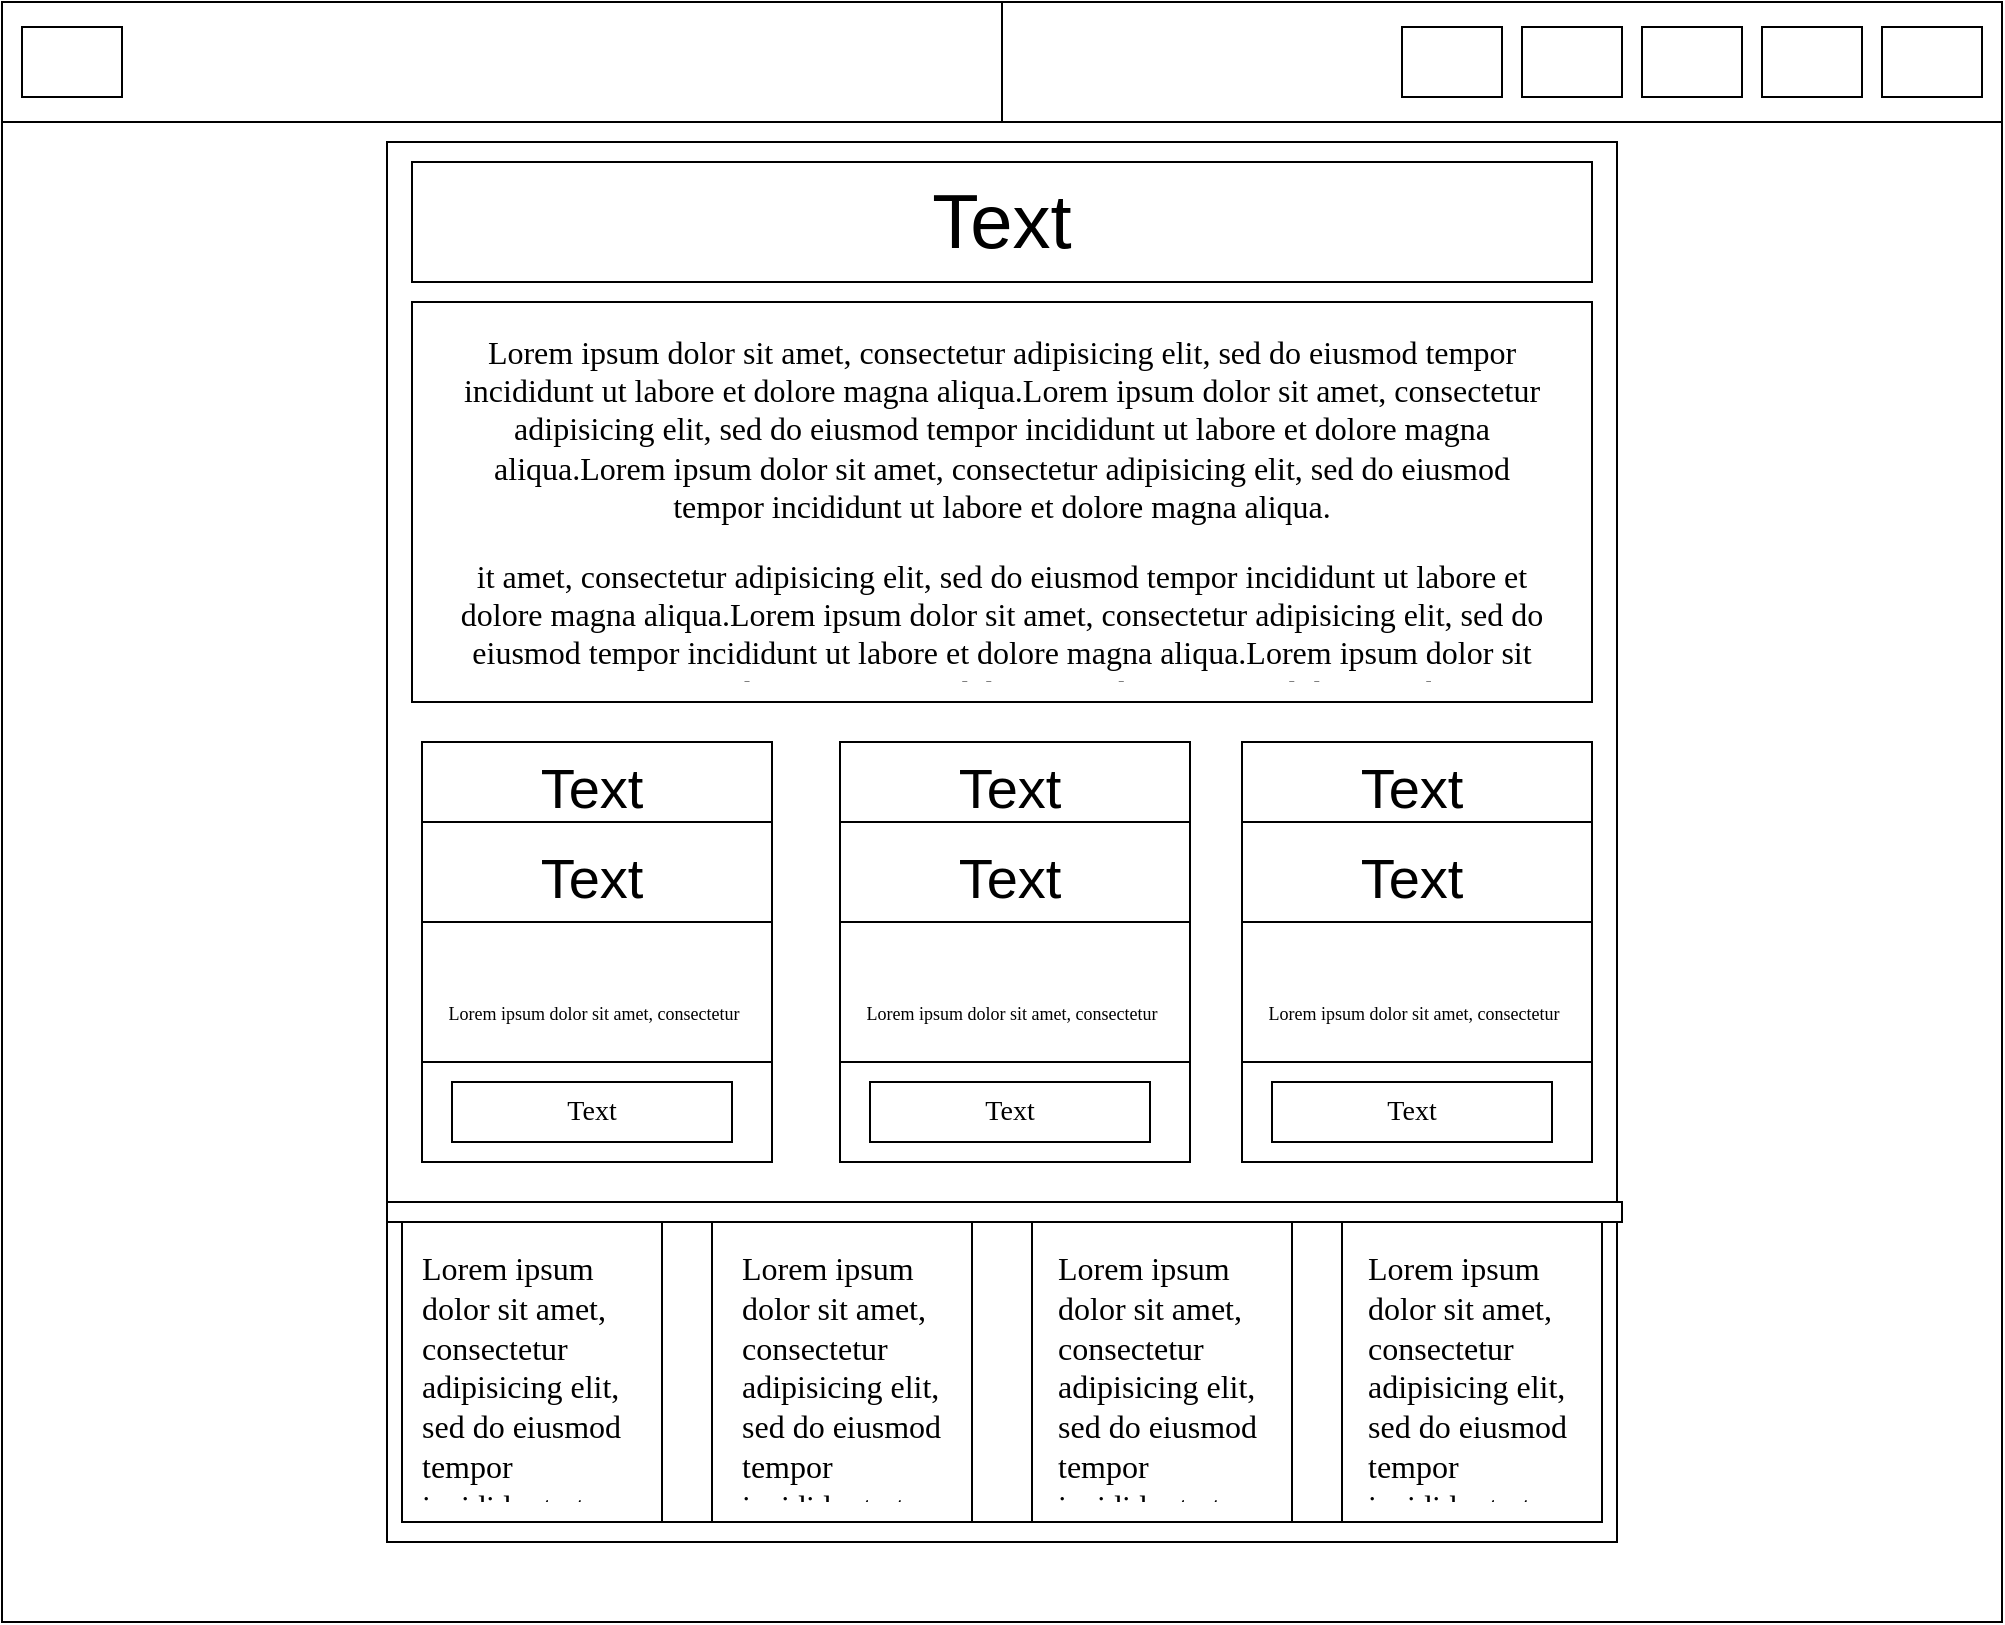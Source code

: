 <mxfile version="17.3.0" type="device"><diagram id="sCmZuz9rL1o4R61Hn5bC" name="Page-1"><mxGraphModel dx="1296" dy="732" grid="1" gridSize="10" guides="1" tooltips="1" connect="1" arrows="1" fold="1" page="1" pageScale="1" pageWidth="827" pageHeight="1169" math="0" shadow="0"><root><mxCell id="0"/><mxCell id="1" parent="0"/><mxCell id="Ye43mwPw9UrmLnNTIosq-1" value="" style="rounded=0;whiteSpace=wrap;html=1;" vertex="1" parent="1"><mxGeometry width="1000" height="810" as="geometry"/></mxCell><mxCell id="Ye43mwPw9UrmLnNTIosq-2" value="" style="rounded=0;whiteSpace=wrap;html=1;" vertex="1" parent="1"><mxGeometry width="1000" height="60" as="geometry"/></mxCell><mxCell id="Ye43mwPw9UrmLnNTIosq-3" value="" style="rounded=0;whiteSpace=wrap;html=1;" vertex="1" parent="1"><mxGeometry width="500" height="60" as="geometry"/></mxCell><mxCell id="Ye43mwPw9UrmLnNTIosq-9" value="" style="rounded=0;whiteSpace=wrap;html=1;" vertex="1" parent="1"><mxGeometry x="700" y="12.5" width="50" height="35" as="geometry"/></mxCell><mxCell id="Ye43mwPw9UrmLnNTIosq-10" value="" style="rounded=0;whiteSpace=wrap;html=1;" vertex="1" parent="1"><mxGeometry x="192.5" y="70" width="615" height="700" as="geometry"/></mxCell><mxCell id="Ye43mwPw9UrmLnNTIosq-11" value="" style="rounded=0;whiteSpace=wrap;html=1;" vertex="1" parent="1"><mxGeometry x="760" y="12.5" width="50" height="35" as="geometry"/></mxCell><mxCell id="Ye43mwPw9UrmLnNTIosq-12" value="" style="rounded=0;whiteSpace=wrap;html=1;" vertex="1" parent="1"><mxGeometry x="820" y="12.5" width="50" height="35" as="geometry"/></mxCell><mxCell id="Ye43mwPw9UrmLnNTIosq-13" value="" style="rounded=0;whiteSpace=wrap;html=1;" vertex="1" parent="1"><mxGeometry x="880" y="12.5" width="50" height="35" as="geometry"/></mxCell><mxCell id="Ye43mwPw9UrmLnNTIosq-14" value="" style="rounded=0;whiteSpace=wrap;html=1;" vertex="1" parent="1"><mxGeometry x="940" y="12.5" width="50" height="35" as="geometry"/></mxCell><mxCell id="Ye43mwPw9UrmLnNTIosq-15" value="" style="rounded=0;whiteSpace=wrap;html=1;" vertex="1" parent="1"><mxGeometry x="10" y="12.5" width="50" height="35" as="geometry"/></mxCell><mxCell id="Ye43mwPw9UrmLnNTIosq-16" value="" style="rounded=0;whiteSpace=wrap;html=1;" vertex="1" parent="1"><mxGeometry x="205" y="80" width="590" height="60" as="geometry"/></mxCell><mxCell id="Ye43mwPw9UrmLnNTIosq-17" value="" style="rounded=0;whiteSpace=wrap;html=1;" vertex="1" parent="1"><mxGeometry x="205" y="150" width="590" height="200" as="geometry"/></mxCell><mxCell id="Ye43mwPw9UrmLnNTIosq-18" value="&lt;p style=&quot;font-size: 16px&quot;&gt;&lt;font face=&quot;Georgia&quot; style=&quot;font-size: 16px&quot;&gt;&lt;span style=&quot;color: rgb(0 , 0 , 0) ; font-weight: normal&quot;&gt;Lorem ipsum dolor sit amet, consectetur adipisicing elit, sed do eiusmod tempor incididunt ut labore et dolore magna aliqua.&lt;/span&gt;Lorem ipsum dolor sit amet, consectetur adipisicing elit, sed do eiusmod tempor incididunt ut labore et dolore magna aliqua.Lorem ipsum dolor sit amet, consectetur adipisicing elit, sed do eiusmod tempor incididunt ut labore et dolore magna aliqua.&lt;/font&gt;&lt;/p&gt;&lt;span style=&quot;color: rgb(0 , 0 , 0) ; font-family: &amp;#34;georgia&amp;#34; ; font-size: 16px&quot;&gt;it amet, consectetur adipisicing elit, sed do eiusmod tempor incididunt ut labore et dolore magna aliqua.&lt;/span&gt;&lt;span style=&quot;font-family: &amp;#34;georgia&amp;#34; ; font-size: 16px&quot;&gt;Lorem ipsum dolor sit amet, consectetur adipisicing elit, sed do eiusmod tempor incididunt ut labore et dolore magna aliqua.Lorem ipsum dolor sit amet, consectetur adipisicing elit, sed do eiusmod tempor incididunt ut labore et dolore magna aliqua.&lt;/span&gt;" style="text;html=1;strokeColor=none;fillColor=none;spacing=5;spacingTop=-20;whiteSpace=wrap;overflow=hidden;rounded=0;align=center;" vertex="1" parent="1"><mxGeometry x="220" y="160" width="560" height="180" as="geometry"/></mxCell><mxCell id="Ye43mwPw9UrmLnNTIosq-19" value="Text" style="text;html=1;strokeColor=none;fillColor=none;align=center;verticalAlign=middle;whiteSpace=wrap;rounded=0;fontFamily=Helvetica;fontSize=38;" vertex="1" parent="1"><mxGeometry x="220" y="90" width="560" height="40" as="geometry"/></mxCell><mxCell id="Ye43mwPw9UrmLnNTIosq-28" value="" style="rounded=0;whiteSpace=wrap;html=1;labelBorderColor=default;fontFamily=Helvetica;fontSize=38;" vertex="1" parent="1"><mxGeometry x="424" y="530" width="140" height="30" as="geometry"/></mxCell><mxCell id="Ye43mwPw9UrmLnNTIosq-29" value="&lt;font style=&quot;font-size: 28px&quot;&gt;Text&lt;/font&gt;" style="text;html=1;strokeColor=none;fillColor=none;align=center;verticalAlign=middle;whiteSpace=wrap;rounded=0;labelBorderColor=none;fontFamily=Helvetica;fontSize=38;" vertex="1" parent="1"><mxGeometry x="424" y="370" width="140" height="20" as="geometry"/></mxCell><mxCell id="Ye43mwPw9UrmLnNTIosq-31" value="&lt;font style=&quot;font-size: 28px&quot;&gt;Text&lt;/font&gt;" style="text;html=1;strokeColor=none;fillColor=none;align=center;verticalAlign=middle;whiteSpace=wrap;rounded=0;labelBorderColor=none;fontFamily=Helvetica;fontSize=38;" vertex="1" parent="1"><mxGeometry x="424" y="415" width="140" height="20" as="geometry"/></mxCell><mxCell id="Ye43mwPw9UrmLnNTIosq-32" value="&lt;p style=&quot;text-align: center&quot;&gt;&lt;span style=&quot;color: rgb(0 , 0 , 0) ; font-weight: normal&quot;&gt;&lt;font style=&quot;font-size: 9px&quot;&gt;Lorem ipsum dolor sit amet, consectetur adipisicing elit, sed do eiusmod tempor incididunt ut labore et dolore magna aliqua.&lt;/font&gt;&lt;/span&gt;&lt;/p&gt;" style="text;html=1;strokeColor=none;fillColor=none;spacing=5;spacingTop=-20;whiteSpace=wrap;overflow=hidden;rounded=0;labelBorderColor=none;fontFamily=Georgia;fontSize=28;" vertex="1" parent="1"><mxGeometry x="414" y="455" width="160" height="55" as="geometry"/></mxCell><mxCell id="Ye43mwPw9UrmLnNTIosq-33" value="Text" style="text;html=1;strokeColor=none;fillColor=none;align=center;verticalAlign=middle;whiteSpace=wrap;rounded=0;labelBorderColor=none;fontFamily=Georgia;fontSize=14;" vertex="1" parent="1"><mxGeometry x="434" y="530" width="120" height="30" as="geometry"/></mxCell><mxCell id="Ye43mwPw9UrmLnNTIosq-34" value="" style="rounded=0;whiteSpace=wrap;html=1;fontFamily=Helvetica;fontSize=38;" vertex="1" parent="1"><mxGeometry x="419" y="370" width="175" height="210" as="geometry"/></mxCell><mxCell id="Ye43mwPw9UrmLnNTIosq-35" value="" style="rounded=0;whiteSpace=wrap;html=1;fontFamily=Helvetica;fontSize=38;labelBorderColor=default;" vertex="1" parent="1"><mxGeometry x="419" y="370" width="175" height="40" as="geometry"/></mxCell><mxCell id="Ye43mwPw9UrmLnNTIosq-36" value="" style="rounded=0;whiteSpace=wrap;html=1;labelBorderColor=default;fontFamily=Helvetica;fontSize=38;" vertex="1" parent="1"><mxGeometry x="419" y="410" width="175" height="50" as="geometry"/></mxCell><mxCell id="Ye43mwPw9UrmLnNTIosq-37" value="" style="rounded=0;whiteSpace=wrap;html=1;labelBorderColor=default;fontFamily=Helvetica;fontSize=38;" vertex="1" parent="1"><mxGeometry x="419" y="460" width="175" height="70" as="geometry"/></mxCell><mxCell id="Ye43mwPw9UrmLnNTIosq-38" value="" style="rounded=0;whiteSpace=wrap;html=1;labelBorderColor=default;fontFamily=Helvetica;fontSize=38;" vertex="1" parent="1"><mxGeometry x="434" y="540" width="140" height="30" as="geometry"/></mxCell><mxCell id="Ye43mwPw9UrmLnNTIosq-39" value="&lt;font style=&quot;font-size: 28px&quot;&gt;Text&lt;/font&gt;" style="text;html=1;strokeColor=none;fillColor=none;align=center;verticalAlign=middle;whiteSpace=wrap;rounded=0;labelBorderColor=none;fontFamily=Helvetica;fontSize=38;" vertex="1" parent="1"><mxGeometry x="434" y="380" width="140" height="20" as="geometry"/></mxCell><mxCell id="Ye43mwPw9UrmLnNTIosq-40" value="&lt;font style=&quot;font-size: 28px&quot;&gt;Text&lt;/font&gt;" style="text;html=1;strokeColor=none;fillColor=none;align=center;verticalAlign=middle;whiteSpace=wrap;rounded=0;labelBorderColor=none;fontFamily=Helvetica;fontSize=38;" vertex="1" parent="1"><mxGeometry x="434" y="425" width="140" height="20" as="geometry"/></mxCell><mxCell id="Ye43mwPw9UrmLnNTIosq-41" value="&lt;p style=&quot;text-align: center&quot;&gt;&lt;span style=&quot;color: rgb(0 , 0 , 0) ; font-weight: normal&quot;&gt;&lt;font style=&quot;font-size: 9px&quot;&gt;Lorem ipsum dolor sit amet, consectetur adipisicing elit, sed do eiusmod tempor incididunt ut labore et dolore magna aliqua.&lt;/font&gt;&lt;/span&gt;&lt;/p&gt;" style="text;html=1;strokeColor=none;fillColor=none;spacing=5;spacingTop=-20;whiteSpace=wrap;overflow=hidden;rounded=0;labelBorderColor=none;fontFamily=Georgia;fontSize=28;" vertex="1" parent="1"><mxGeometry x="424" y="465" width="160" height="55" as="geometry"/></mxCell><mxCell id="Ye43mwPw9UrmLnNTIosq-42" value="Text" style="text;html=1;strokeColor=none;fillColor=none;align=center;verticalAlign=middle;whiteSpace=wrap;rounded=0;labelBorderColor=none;fontFamily=Georgia;fontSize=14;" vertex="1" parent="1"><mxGeometry x="444" y="540" width="120" height="30" as="geometry"/></mxCell><mxCell id="Ye43mwPw9UrmLnNTIosq-43" value="" style="rounded=0;whiteSpace=wrap;html=1;fontFamily=Helvetica;fontSize=38;" vertex="1" parent="1"><mxGeometry x="620" y="370" width="175" height="210" as="geometry"/></mxCell><mxCell id="Ye43mwPw9UrmLnNTIosq-44" value="" style="rounded=0;whiteSpace=wrap;html=1;fontFamily=Helvetica;fontSize=38;labelBorderColor=default;" vertex="1" parent="1"><mxGeometry x="620" y="370" width="175" height="40" as="geometry"/></mxCell><mxCell id="Ye43mwPw9UrmLnNTIosq-45" value="" style="rounded=0;whiteSpace=wrap;html=1;labelBorderColor=default;fontFamily=Helvetica;fontSize=38;" vertex="1" parent="1"><mxGeometry x="620" y="410" width="175" height="50" as="geometry"/></mxCell><mxCell id="Ye43mwPw9UrmLnNTIosq-46" value="" style="rounded=0;whiteSpace=wrap;html=1;labelBorderColor=default;fontFamily=Helvetica;fontSize=38;" vertex="1" parent="1"><mxGeometry x="620" y="460" width="175" height="70" as="geometry"/></mxCell><mxCell id="Ye43mwPw9UrmLnNTIosq-47" value="" style="rounded=0;whiteSpace=wrap;html=1;labelBorderColor=default;fontFamily=Helvetica;fontSize=38;" vertex="1" parent="1"><mxGeometry x="635" y="540" width="140" height="30" as="geometry"/></mxCell><mxCell id="Ye43mwPw9UrmLnNTIosq-48" value="&lt;font style=&quot;font-size: 28px&quot;&gt;Text&lt;/font&gt;" style="text;html=1;strokeColor=none;fillColor=none;align=center;verticalAlign=middle;whiteSpace=wrap;rounded=0;labelBorderColor=none;fontFamily=Helvetica;fontSize=38;" vertex="1" parent="1"><mxGeometry x="635" y="380" width="140" height="20" as="geometry"/></mxCell><mxCell id="Ye43mwPw9UrmLnNTIosq-49" value="&lt;font style=&quot;font-size: 28px&quot;&gt;Text&lt;/font&gt;" style="text;html=1;strokeColor=none;fillColor=none;align=center;verticalAlign=middle;whiteSpace=wrap;rounded=0;labelBorderColor=none;fontFamily=Helvetica;fontSize=38;" vertex="1" parent="1"><mxGeometry x="635" y="425" width="140" height="20" as="geometry"/></mxCell><mxCell id="Ye43mwPw9UrmLnNTIosq-50" value="&lt;p style=&quot;text-align: center&quot;&gt;&lt;span style=&quot;color: rgb(0 , 0 , 0) ; font-weight: normal&quot;&gt;&lt;font style=&quot;font-size: 9px&quot;&gt;Lorem ipsum dolor sit amet, consectetur adipisicing elit, sed do eiusmod tempor incididunt ut labore et dolore magna aliqua.&lt;/font&gt;&lt;/span&gt;&lt;/p&gt;" style="text;html=1;strokeColor=none;fillColor=none;spacing=5;spacingTop=-20;whiteSpace=wrap;overflow=hidden;rounded=0;labelBorderColor=none;fontFamily=Georgia;fontSize=28;" vertex="1" parent="1"><mxGeometry x="625" y="465" width="160" height="55" as="geometry"/></mxCell><mxCell id="Ye43mwPw9UrmLnNTIosq-51" value="Text" style="text;html=1;strokeColor=none;fillColor=none;align=center;verticalAlign=middle;whiteSpace=wrap;rounded=0;labelBorderColor=none;fontFamily=Georgia;fontSize=14;" vertex="1" parent="1"><mxGeometry x="645" y="540" width="120" height="30" as="geometry"/></mxCell><mxCell id="Ye43mwPw9UrmLnNTIosq-66" value="" style="rounded=0;whiteSpace=wrap;html=1;labelBorderColor=default;fontFamily=Helvetica;fontSize=38;" vertex="1" parent="1"><mxGeometry x="215" y="530" width="140" height="30" as="geometry"/></mxCell><mxCell id="Ye43mwPw9UrmLnNTIosq-67" value="&lt;font style=&quot;font-size: 28px&quot;&gt;Text&lt;/font&gt;" style="text;html=1;strokeColor=none;fillColor=none;align=center;verticalAlign=middle;whiteSpace=wrap;rounded=0;labelBorderColor=none;fontFamily=Helvetica;fontSize=38;" vertex="1" parent="1"><mxGeometry x="215" y="370" width="140" height="20" as="geometry"/></mxCell><mxCell id="Ye43mwPw9UrmLnNTIosq-68" value="&lt;font style=&quot;font-size: 28px&quot;&gt;Text&lt;/font&gt;" style="text;html=1;strokeColor=none;fillColor=none;align=center;verticalAlign=middle;whiteSpace=wrap;rounded=0;labelBorderColor=none;fontFamily=Helvetica;fontSize=38;" vertex="1" parent="1"><mxGeometry x="215" y="415" width="140" height="20" as="geometry"/></mxCell><mxCell id="Ye43mwPw9UrmLnNTIosq-69" value="&lt;p style=&quot;text-align: center&quot;&gt;&lt;span style=&quot;color: rgb(0 , 0 , 0) ; font-weight: normal&quot;&gt;&lt;font style=&quot;font-size: 9px&quot;&gt;Lorem ipsum dolor sit amet, consectetur adipisicing elit, sed do eiusmod tempor incididunt ut labore et dolore magna aliqua.&lt;/font&gt;&lt;/span&gt;&lt;/p&gt;" style="text;html=1;strokeColor=none;fillColor=none;spacing=5;spacingTop=-20;whiteSpace=wrap;overflow=hidden;rounded=0;labelBorderColor=none;fontFamily=Georgia;fontSize=28;" vertex="1" parent="1"><mxGeometry x="205" y="455" width="160" height="55" as="geometry"/></mxCell><mxCell id="Ye43mwPw9UrmLnNTIosq-70" value="Text" style="text;html=1;strokeColor=none;fillColor=none;align=center;verticalAlign=middle;whiteSpace=wrap;rounded=0;labelBorderColor=none;fontFamily=Georgia;fontSize=14;" vertex="1" parent="1"><mxGeometry x="225" y="530" width="120" height="30" as="geometry"/></mxCell><mxCell id="Ye43mwPw9UrmLnNTIosq-71" value="" style="rounded=0;whiteSpace=wrap;html=1;fontFamily=Helvetica;fontSize=38;" vertex="1" parent="1"><mxGeometry x="210" y="370" width="175" height="210" as="geometry"/></mxCell><mxCell id="Ye43mwPw9UrmLnNTIosq-72" value="" style="rounded=0;whiteSpace=wrap;html=1;fontFamily=Helvetica;fontSize=38;labelBorderColor=default;" vertex="1" parent="1"><mxGeometry x="210" y="370" width="175" height="40" as="geometry"/></mxCell><mxCell id="Ye43mwPw9UrmLnNTIosq-73" value="" style="rounded=0;whiteSpace=wrap;html=1;labelBorderColor=default;fontFamily=Helvetica;fontSize=38;" vertex="1" parent="1"><mxGeometry x="210" y="410" width="175" height="50" as="geometry"/></mxCell><mxCell id="Ye43mwPw9UrmLnNTIosq-74" value="" style="rounded=0;whiteSpace=wrap;html=1;labelBorderColor=default;fontFamily=Helvetica;fontSize=38;" vertex="1" parent="1"><mxGeometry x="210" y="460" width="175" height="70" as="geometry"/></mxCell><mxCell id="Ye43mwPw9UrmLnNTIosq-75" value="" style="rounded=0;whiteSpace=wrap;html=1;labelBorderColor=default;fontFamily=Helvetica;fontSize=38;" vertex="1" parent="1"><mxGeometry x="225" y="540" width="140" height="30" as="geometry"/></mxCell><mxCell id="Ye43mwPw9UrmLnNTIosq-76" value="&lt;font style=&quot;font-size: 28px&quot;&gt;Text&lt;/font&gt;" style="text;html=1;strokeColor=none;fillColor=none;align=center;verticalAlign=middle;whiteSpace=wrap;rounded=0;labelBorderColor=none;fontFamily=Helvetica;fontSize=38;" vertex="1" parent="1"><mxGeometry x="225" y="380" width="140" height="20" as="geometry"/></mxCell><mxCell id="Ye43mwPw9UrmLnNTIosq-77" value="&lt;font style=&quot;font-size: 28px&quot;&gt;Text&lt;/font&gt;" style="text;html=1;strokeColor=none;fillColor=none;align=center;verticalAlign=middle;whiteSpace=wrap;rounded=0;labelBorderColor=none;fontFamily=Helvetica;fontSize=38;" vertex="1" parent="1"><mxGeometry x="225" y="425" width="140" height="20" as="geometry"/></mxCell><mxCell id="Ye43mwPw9UrmLnNTIosq-78" value="&lt;p style=&quot;text-align: center&quot;&gt;&lt;span style=&quot;color: rgb(0 , 0 , 0) ; font-weight: normal&quot;&gt;&lt;font style=&quot;font-size: 9px&quot;&gt;Lorem ipsum dolor sit amet, consectetur adipisicing elit, sed do eiusmod tempor incididunt ut labore et dolore magna aliqua.&lt;/font&gt;&lt;/span&gt;&lt;/p&gt;" style="text;html=1;strokeColor=none;fillColor=none;spacing=5;spacingTop=-20;whiteSpace=wrap;overflow=hidden;rounded=0;labelBorderColor=none;fontFamily=Georgia;fontSize=28;" vertex="1" parent="1"><mxGeometry x="215" y="465" width="160" height="55" as="geometry"/></mxCell><mxCell id="Ye43mwPw9UrmLnNTIosq-79" value="Text" style="text;html=1;strokeColor=none;fillColor=none;align=center;verticalAlign=middle;whiteSpace=wrap;rounded=0;labelBorderColor=none;fontFamily=Georgia;fontSize=14;" vertex="1" parent="1"><mxGeometry x="235" y="540" width="120" height="30" as="geometry"/></mxCell><mxCell id="Ye43mwPw9UrmLnNTIosq-82" value="" style="rounded=0;whiteSpace=wrap;html=1;labelBorderColor=none;fontFamily=Georgia;fontSize=14;" vertex="1" parent="1"><mxGeometry x="192.5" y="600" width="617.5" height="10" as="geometry"/></mxCell><mxCell id="Ye43mwPw9UrmLnNTIosq-83" value="" style="rounded=0;whiteSpace=wrap;html=1;labelBorderColor=none;fontFamily=Georgia;fontSize=14;" vertex="1" parent="1"><mxGeometry x="200" y="610" width="600" height="150" as="geometry"/></mxCell><mxCell id="Ye43mwPw9UrmLnNTIosq-84" value="" style="rounded=0;whiteSpace=wrap;html=1;labelBorderColor=none;fontFamily=Georgia;fontSize=14;" vertex="1" parent="1"><mxGeometry x="200" y="610" width="130" height="150" as="geometry"/></mxCell><mxCell id="Ye43mwPw9UrmLnNTIosq-90" value="" style="rounded=0;whiteSpace=wrap;html=1;labelBorderColor=none;fontFamily=Georgia;fontSize=14;" vertex="1" parent="1"><mxGeometry x="355" y="610" width="130" height="150" as="geometry"/></mxCell><mxCell id="Ye43mwPw9UrmLnNTIosq-91" value="" style="rounded=0;whiteSpace=wrap;html=1;labelBorderColor=none;fontFamily=Georgia;fontSize=14;" vertex="1" parent="1"><mxGeometry x="515" y="610" width="130" height="150" as="geometry"/></mxCell><mxCell id="Ye43mwPw9UrmLnNTIosq-92" value="" style="rounded=0;whiteSpace=wrap;html=1;labelBorderColor=none;fontFamily=Georgia;fontSize=14;" vertex="1" parent="1"><mxGeometry x="670" y="610" width="130" height="150" as="geometry"/></mxCell><mxCell id="Ye43mwPw9UrmLnNTIosq-93" value="&lt;p&gt;&lt;span style=&quot;color: rgb(0 , 0 , 0) ; font-family: &amp;#34;georgia&amp;#34; ; font-size: 16px ; text-align: center&quot;&gt;Lorem ipsum dolor sit amet, consectetur adipisicing elit, sed do eiusmod tempor incididunt ut labore et dolore magna aliqua.&lt;/span&gt;&lt;span style=&quot;font-family: &amp;#34;georgia&amp;#34; ; font-size: 16px ; text-align: center&quot;&gt;Lorem ipsum dolor sit amet, consectetur adipisicing elit, sed do eiusmod tempor incididunt ut labore et dolore magna aliqua.Lorem ipsum dolor sit amet, consectetur adipisicing elit, sed do eiusmod tempor incididunt ut labore et dolore magna aliqua.&lt;/span&gt;&lt;/p&gt;" style="text;html=1;strokeColor=none;fillColor=none;spacing=5;spacingTop=-20;whiteSpace=wrap;overflow=hidden;rounded=0;labelBorderColor=none;fontFamily=Georgia;fontSize=14;" vertex="1" parent="1"><mxGeometry x="205" y="620" width="115" height="130" as="geometry"/></mxCell><mxCell id="Ye43mwPw9UrmLnNTIosq-94" value="&lt;p&gt;&lt;span style=&quot;color: rgb(0 , 0 , 0) ; font-family: &amp;#34;georgia&amp;#34; ; font-size: 16px ; text-align: center&quot;&gt;Lorem ipsum dolor sit amet, consectetur adipisicing elit, sed do eiusmod tempor incididunt ut labore et dolore magna aliqua.&lt;/span&gt;&lt;span style=&quot;font-family: &amp;#34;georgia&amp;#34; ; font-size: 16px ; text-align: center&quot;&gt;Lorem ipsum dolor sit amet, consectetur adipisicing elit, sed do eiusmod tempor incididunt ut labore et dolore magna aliqua.Lorem ipsum dolor sit amet, consectetur adipisicing elit, sed do eiusmod tempor incididunt ut labore et dolore magna aliqua.&lt;/span&gt;&lt;/p&gt;" style="text;html=1;strokeColor=none;fillColor=none;spacing=5;spacingTop=-20;whiteSpace=wrap;overflow=hidden;rounded=0;labelBorderColor=none;fontFamily=Georgia;fontSize=14;" vertex="1" parent="1"><mxGeometry x="365" y="620" width="115" height="130" as="geometry"/></mxCell><mxCell id="Ye43mwPw9UrmLnNTIosq-95" value="&lt;p&gt;&lt;span style=&quot;color: rgb(0 , 0 , 0) ; font-family: &amp;#34;georgia&amp;#34; ; font-size: 16px ; text-align: center&quot;&gt;Lorem ipsum dolor sit amet, consectetur adipisicing elit, sed do eiusmod tempor incididunt ut labore et dolore magna aliqua.&lt;/span&gt;&lt;span style=&quot;font-family: &amp;#34;georgia&amp;#34; ; font-size: 16px ; text-align: center&quot;&gt;Lorem ipsum dolor sit amet, consectetur adipisicing elit, sed do eiusmod tempor incididunt ut labore et dolore magna aliqua.Lorem ipsum dolor sit amet, consectetur adipisicing elit, sed do eiusmod tempor incididunt ut labore et dolore magna aliqua.&lt;/span&gt;&lt;/p&gt;" style="text;html=1;strokeColor=none;fillColor=none;spacing=5;spacingTop=-20;whiteSpace=wrap;overflow=hidden;rounded=0;labelBorderColor=none;fontFamily=Georgia;fontSize=14;" vertex="1" parent="1"><mxGeometry x="522.5" y="620" width="115" height="130" as="geometry"/></mxCell><mxCell id="Ye43mwPw9UrmLnNTIosq-96" value="&lt;p&gt;&lt;span style=&quot;color: rgb(0 , 0 , 0) ; font-family: &amp;#34;georgia&amp;#34; ; font-size: 16px ; text-align: center&quot;&gt;Lorem ipsum dolor sit amet, consectetur adipisicing elit, sed do eiusmod tempor incididunt ut labore et dolore magna aliqua.&lt;/span&gt;&lt;span style=&quot;font-family: &amp;#34;georgia&amp;#34; ; font-size: 16px ; text-align: center&quot;&gt;Lorem ipsum dolor sit amet, consectetur adipisicing elit, sed do eiusmod tempor incididunt ut labore et dolore magna aliqua.Lorem ipsum dolor sit amet, consectetur adipisicing elit, sed do eiusmod tempor incididunt ut labore et dolore magna aliqua.&lt;/span&gt;&lt;/p&gt;" style="text;html=1;strokeColor=none;fillColor=none;spacing=5;spacingTop=-20;whiteSpace=wrap;overflow=hidden;rounded=0;labelBorderColor=none;fontFamily=Georgia;fontSize=14;" vertex="1" parent="1"><mxGeometry x="677.5" y="620" width="115" height="130" as="geometry"/></mxCell></root></mxGraphModel></diagram></mxfile>